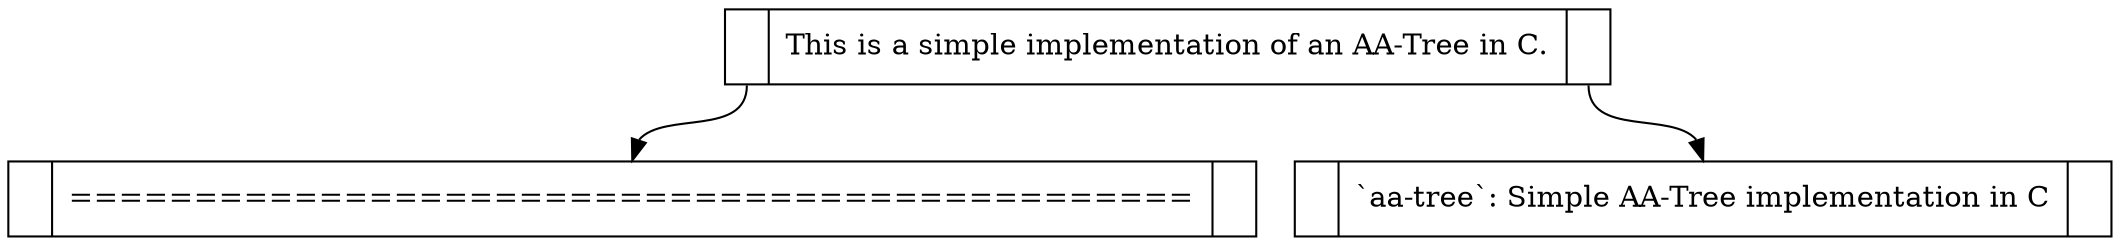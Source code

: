 digraph aa_tree {
node [shape = record];
node1 [label = "<f0> | <f1> This is a simple implementation of an AA-Tree in C.|<f2> "];
node2 [label = "<f0> | <f1> =============================================|<f2> "];
"node1":f0 -> "node2":f1;
node3 [label = "<f0> | <f1> `aa-tree`: Simple AA-Tree implementation in C|<f2> "];
"node1":f2 -> "node3":f1;
}

